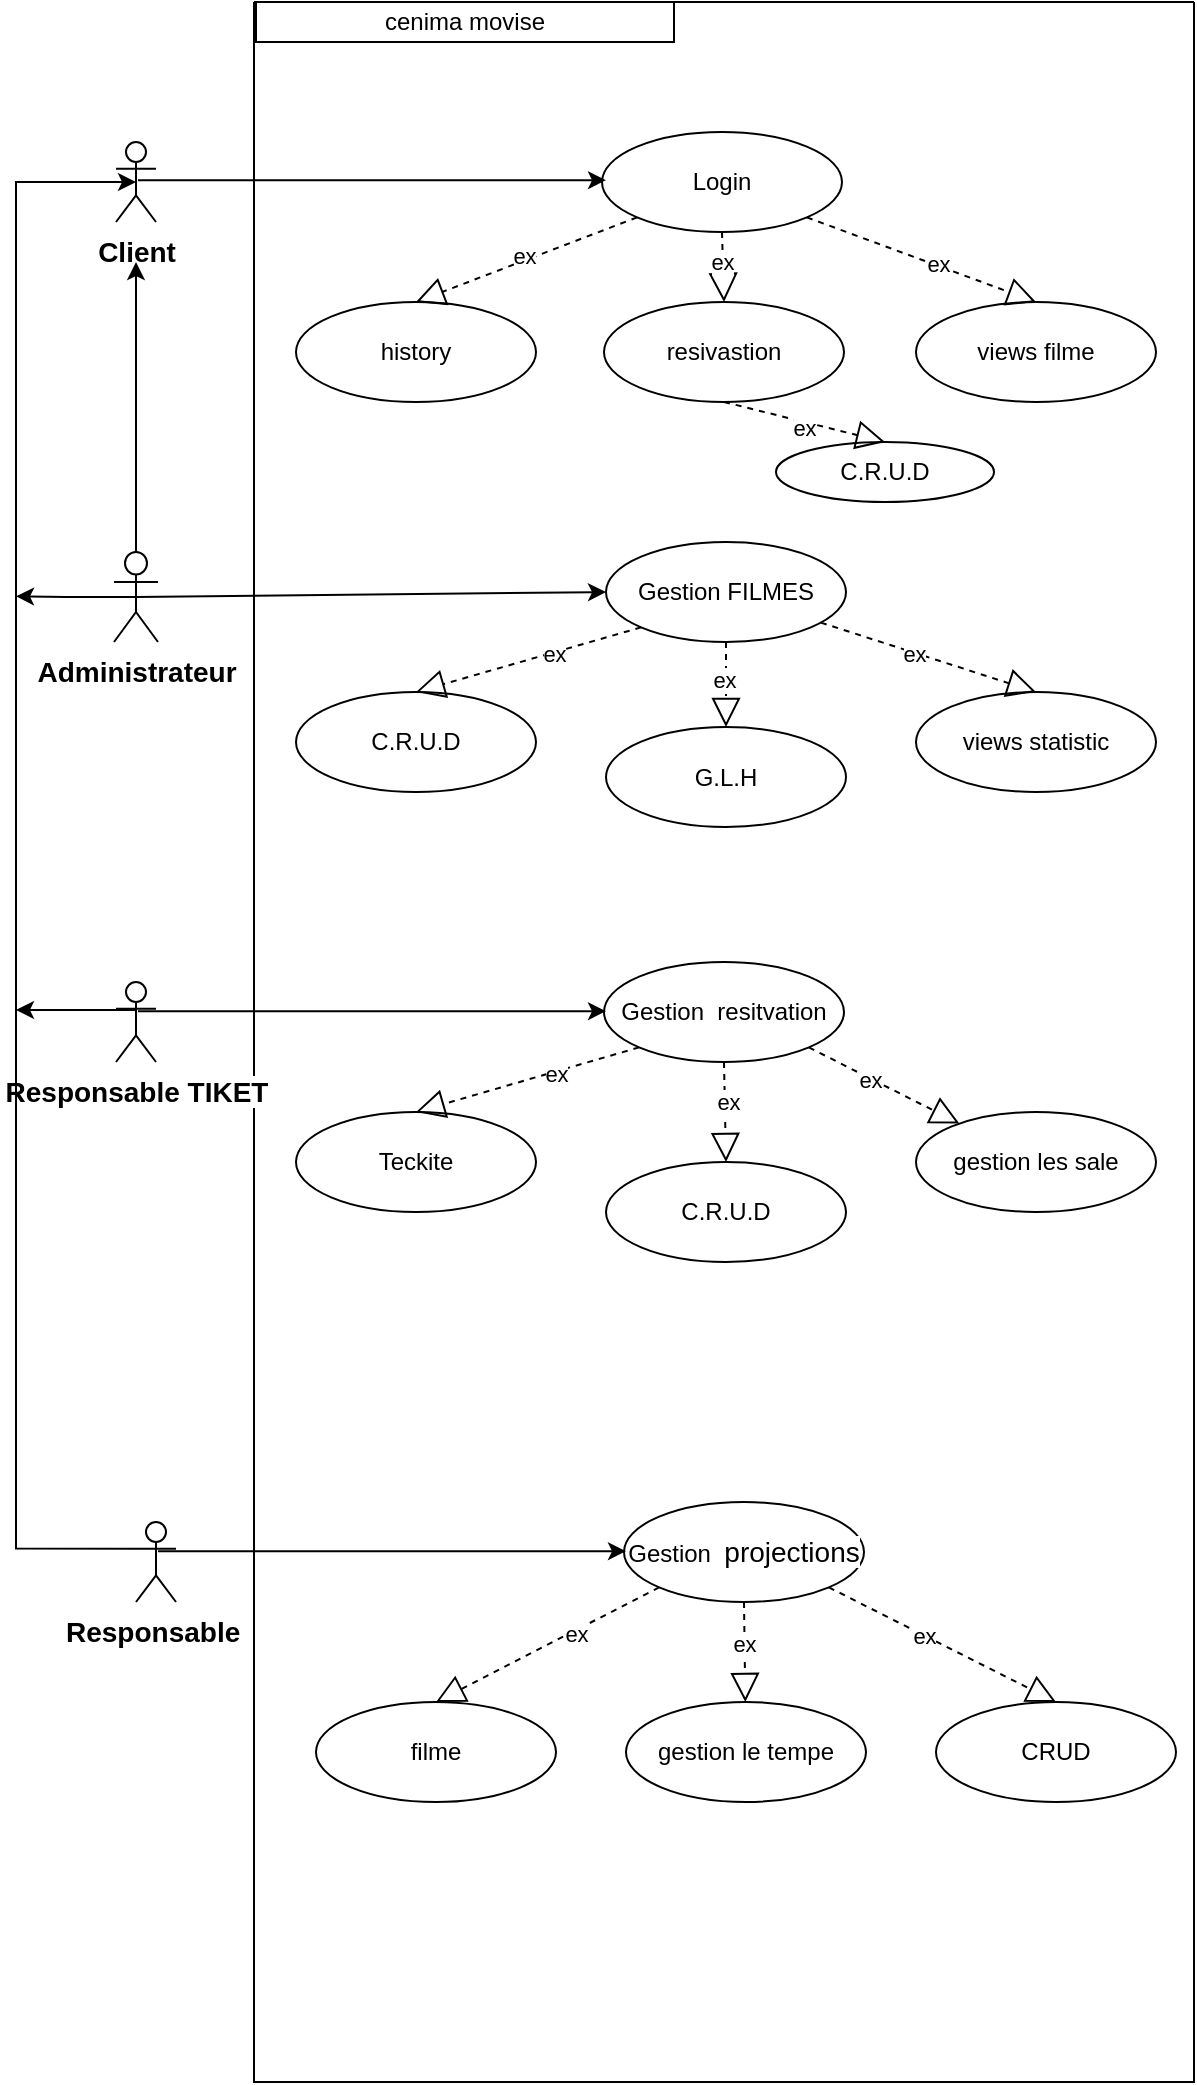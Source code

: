 <mxfile version="25.0.3">
  <diagram name="Page-1" id="5Z7TD6y85Hla6Z3G_Bds">
    <mxGraphModel dx="3970" dy="2230" grid="1" gridSize="10" guides="1" tooltips="1" connect="1" arrows="1" fold="1" page="1" pageScale="1" pageWidth="827" pageHeight="1169" math="0" shadow="0">
      <root>
        <mxCell id="0" />
        <mxCell id="1" parent="0" />
        <mxCell id="ZUvr9Le1e0FdhAUylxFs-1" value="" style="swimlane;startSize=0;" vertex="1" parent="1">
          <mxGeometry x="179" y="30" width="470" height="1040" as="geometry" />
        </mxCell>
        <mxCell id="ZUvr9Le1e0FdhAUylxFs-2" value="Login" style="ellipse;whiteSpace=wrap;html=1;" vertex="1" parent="ZUvr9Le1e0FdhAUylxFs-1">
          <mxGeometry x="174" y="65" width="120" height="50" as="geometry" />
        </mxCell>
        <mxCell id="ZUvr9Le1e0FdhAUylxFs-3" value="resivastion" style="ellipse;whiteSpace=wrap;html=1;" vertex="1" parent="ZUvr9Le1e0FdhAUylxFs-1">
          <mxGeometry x="175" y="150" width="120" height="50" as="geometry" />
        </mxCell>
        <mxCell id="ZUvr9Le1e0FdhAUylxFs-4" value="views filme" style="ellipse;whiteSpace=wrap;html=1;" vertex="1" parent="ZUvr9Le1e0FdhAUylxFs-1">
          <mxGeometry x="331" y="150" width="120" height="50" as="geometry" />
        </mxCell>
        <mxCell id="ZUvr9Le1e0FdhAUylxFs-5" value="history" style="ellipse;whiteSpace=wrap;html=1;" vertex="1" parent="ZUvr9Le1e0FdhAUylxFs-1">
          <mxGeometry x="21" y="150" width="120" height="50" as="geometry" />
        </mxCell>
        <mxCell id="ZUvr9Le1e0FdhAUylxFs-6" value="Gestion FILMES" style="ellipse;whiteSpace=wrap;html=1;" vertex="1" parent="ZUvr9Le1e0FdhAUylxFs-1">
          <mxGeometry x="176" y="270" width="120" height="50" as="geometry" />
        </mxCell>
        <mxCell id="ZUvr9Le1e0FdhAUylxFs-7" value="views statistic" style="ellipse;whiteSpace=wrap;html=1;" vertex="1" parent="ZUvr9Le1e0FdhAUylxFs-1">
          <mxGeometry x="331" y="345" width="120" height="50" as="geometry" />
        </mxCell>
        <mxCell id="ZUvr9Le1e0FdhAUylxFs-8" value="C.R.U.D" style="ellipse;whiteSpace=wrap;html=1;" vertex="1" parent="ZUvr9Le1e0FdhAUylxFs-1">
          <mxGeometry x="21" y="345" width="120" height="50" as="geometry" />
        </mxCell>
        <mxCell id="ZUvr9Le1e0FdhAUylxFs-9" style="edgeStyle=orthogonalEdgeStyle;rounded=0;orthogonalLoop=1;jettySize=auto;html=1;exitX=0.5;exitY=0.5;exitDx=0;exitDy=0;exitPerimeter=0;" edge="1" parent="ZUvr9Le1e0FdhAUylxFs-1" source="ZUvr9Le1e0FdhAUylxFs-10">
          <mxGeometry relative="1" as="geometry">
            <mxPoint x="-119" y="297.182" as="targetPoint" />
          </mxGeometry>
        </mxCell>
        <mxCell id="ZUvr9Le1e0FdhAUylxFs-10" value="&lt;span style=&quot;box-sizing: border-box; border: 0px solid; --tw-border-spacing-x: 0; --tw-border-spacing-y: 0; --tw-translate-x: 0; --tw-translate-y: 0; --tw-rotate: 0; --tw-skew-x: 0; --tw-skew-y: 0; --tw-scale-x: 1; --tw-scale-y: 1; --tw-pan-x: ; --tw-pan-y: ; --tw-pinch-zoom: ; --tw-scroll-snap-strictness: proximity; --tw-gradient-from-position: ; --tw-gradient-via-position: ; --tw-gradient-to-position: ; --tw-ordinal: ; --tw-slashed-zero: ; --tw-numeric-figure: ; --tw-numeric-spacing: ; --tw-numeric-fraction: ; --tw-ring-inset: ; --tw-ring-offset-width: 0px; --tw-ring-offset-color: #fff; --tw-ring-color: rgba(59,130,246,.5); --tw-ring-offset-shadow: 0 0 #0000; --tw-ring-shadow: 0 0 #0000; --tw-shadow: 0 0 #0000; --tw-shadow-colored: 0 0 #0000; --tw-blur: ; --tw-brightness: ; --tw-contrast: ; --tw-grayscale: ; --tw-hue-rotate: ; --tw-invert: ; --tw-saturate: ; --tw-sepia: ; --tw-drop-shadow: ; --tw-backdrop-blur: ; --tw-backdrop-brightness: ; --tw-backdrop-contrast: ; --tw-backdrop-grayscale: ; --tw-backdrop-hue-rotate: ; --tw-backdrop-invert: ; --tw-backdrop-opacity: ; --tw-backdrop-saturate: ; --tw-backdrop-sepia: ; --tw-contain-size: ; --tw-contain-layout: ; --tw-contain-paint: ; --tw-contain-style: ; font-weight: bolder; font-family: &amp;quot;Nunito Sans&amp;quot;, sans-serif; font-size: 14px; text-align: left; text-wrap-mode: wrap; background-color: rgb(255, 255, 255);&quot;&gt;Administrateur&lt;/span&gt;" style="shape=umlActor;verticalLabelPosition=bottom;verticalAlign=top;html=1;outlineConnect=0;" vertex="1" parent="ZUvr9Le1e0FdhAUylxFs-1">
          <mxGeometry x="-70" y="275" width="22" height="45" as="geometry" />
        </mxCell>
        <mxCell id="ZUvr9Le1e0FdhAUylxFs-11" value="" style="endArrow=classic;html=1;rounded=0;exitX=0.5;exitY=0.5;exitDx=0;exitDy=0;exitPerimeter=0;entryX=0;entryY=0.5;entryDx=0;entryDy=0;" edge="1" parent="ZUvr9Le1e0FdhAUylxFs-1" source="ZUvr9Le1e0FdhAUylxFs-10" target="ZUvr9Le1e0FdhAUylxFs-6">
          <mxGeometry width="50" height="50" relative="1" as="geometry">
            <mxPoint x="192" y="335" as="sourcePoint" />
            <mxPoint x="172" y="295" as="targetPoint" />
          </mxGeometry>
        </mxCell>
        <mxCell id="ZUvr9Le1e0FdhAUylxFs-12" value="Gestion&amp;nbsp; resitvation" style="ellipse;whiteSpace=wrap;html=1;" vertex="1" parent="ZUvr9Le1e0FdhAUylxFs-1">
          <mxGeometry x="175" y="480" width="120" height="50" as="geometry" />
        </mxCell>
        <mxCell id="ZUvr9Le1e0FdhAUylxFs-13" value="Teckite" style="ellipse;whiteSpace=wrap;html=1;" vertex="1" parent="ZUvr9Le1e0FdhAUylxFs-1">
          <mxGeometry x="21" y="555" width="120" height="50" as="geometry" />
        </mxCell>
        <mxCell id="ZUvr9Le1e0FdhAUylxFs-14" value="gestion les sale" style="ellipse;whiteSpace=wrap;html=1;" vertex="1" parent="ZUvr9Le1e0FdhAUylxFs-1">
          <mxGeometry x="331" y="555" width="120" height="50" as="geometry" />
        </mxCell>
        <mxCell id="ZUvr9Le1e0FdhAUylxFs-15" value="" style="endArrow=block;dashed=1;endFill=0;endSize=12;html=1;rounded=0;exitX=0;exitY=1;exitDx=0;exitDy=0;entryX=0.5;entryY=0;entryDx=0;entryDy=0;" edge="1" parent="ZUvr9Le1e0FdhAUylxFs-1" source="ZUvr9Le1e0FdhAUylxFs-2" target="ZUvr9Le1e0FdhAUylxFs-5">
          <mxGeometry width="160" relative="1" as="geometry">
            <mxPoint x="71" y="130" as="sourcePoint" />
            <mxPoint x="231" y="130" as="targetPoint" />
          </mxGeometry>
        </mxCell>
        <mxCell id="ZUvr9Le1e0FdhAUylxFs-16" value="ex" style="edgeLabel;html=1;align=center;verticalAlign=middle;resizable=0;points=[];" vertex="1" connectable="0" parent="ZUvr9Le1e0FdhAUylxFs-15">
          <mxGeometry x="0.013" y="-3" relative="1" as="geometry">
            <mxPoint as="offset" />
          </mxGeometry>
        </mxCell>
        <mxCell id="ZUvr9Le1e0FdhAUylxFs-17" value="" style="endArrow=block;dashed=1;endFill=0;endSize=12;html=1;rounded=0;exitX=0.5;exitY=1;exitDx=0;exitDy=0;entryX=0.5;entryY=0;entryDx=0;entryDy=0;" edge="1" parent="ZUvr9Le1e0FdhAUylxFs-1" source="ZUvr9Le1e0FdhAUylxFs-2" target="ZUvr9Le1e0FdhAUylxFs-3">
          <mxGeometry width="160" relative="1" as="geometry">
            <mxPoint x="203" y="118" as="sourcePoint" />
            <mxPoint x="91" y="160" as="targetPoint" />
          </mxGeometry>
        </mxCell>
        <mxCell id="ZUvr9Le1e0FdhAUylxFs-18" value="ex" style="edgeLabel;html=1;align=center;verticalAlign=middle;resizable=0;points=[];" vertex="1" connectable="0" parent="ZUvr9Le1e0FdhAUylxFs-17">
          <mxGeometry x="-0.608" y="-2" relative="1" as="geometry">
            <mxPoint x="2" y="8" as="offset" />
          </mxGeometry>
        </mxCell>
        <mxCell id="ZUvr9Le1e0FdhAUylxFs-19" value="" style="endArrow=block;dashed=1;endFill=0;endSize=12;html=1;rounded=0;exitX=1;exitY=1;exitDx=0;exitDy=0;entryX=0.5;entryY=0;entryDx=0;entryDy=0;" edge="1" parent="ZUvr9Le1e0FdhAUylxFs-1" source="ZUvr9Le1e0FdhAUylxFs-2" target="ZUvr9Le1e0FdhAUylxFs-4">
          <mxGeometry width="160" relative="1" as="geometry">
            <mxPoint x="245" y="125" as="sourcePoint" />
            <mxPoint x="245" y="160" as="targetPoint" />
          </mxGeometry>
        </mxCell>
        <mxCell id="ZUvr9Le1e0FdhAUylxFs-20" value="ex" style="edgeLabel;html=1;align=center;verticalAlign=middle;resizable=0;points=[];" vertex="1" connectable="0" parent="ZUvr9Le1e0FdhAUylxFs-19">
          <mxGeometry x="0.141" y="1" relative="1" as="geometry">
            <mxPoint as="offset" />
          </mxGeometry>
        </mxCell>
        <mxCell id="ZUvr9Le1e0FdhAUylxFs-21" value="" style="endArrow=block;dashed=1;endFill=0;endSize=12;html=1;rounded=0;exitX=0;exitY=1;exitDx=0;exitDy=0;entryX=0.5;entryY=0;entryDx=0;entryDy=0;" edge="1" parent="ZUvr9Le1e0FdhAUylxFs-1" source="ZUvr9Le1e0FdhAUylxFs-6" target="ZUvr9Le1e0FdhAUylxFs-8">
          <mxGeometry width="160" relative="1" as="geometry">
            <mxPoint x="288" y="118" as="sourcePoint" />
            <mxPoint x="401" y="160" as="targetPoint" />
          </mxGeometry>
        </mxCell>
        <mxCell id="ZUvr9Le1e0FdhAUylxFs-22" value="ex" style="edgeLabel;html=1;align=center;verticalAlign=middle;resizable=0;points=[];" vertex="1" connectable="0" parent="ZUvr9Le1e0FdhAUylxFs-21">
          <mxGeometry x="-0.223" y="1" relative="1" as="geometry">
            <mxPoint as="offset" />
          </mxGeometry>
        </mxCell>
        <mxCell id="ZUvr9Le1e0FdhAUylxFs-23" value="" style="endArrow=block;dashed=1;endFill=0;endSize=12;html=1;rounded=0;entryX=0.5;entryY=0;entryDx=0;entryDy=0;" edge="1" parent="ZUvr9Le1e0FdhAUylxFs-1" source="ZUvr9Le1e0FdhAUylxFs-6" target="ZUvr9Le1e0FdhAUylxFs-7">
          <mxGeometry width="160" relative="1" as="geometry">
            <mxPoint x="203" y="323" as="sourcePoint" />
            <mxPoint x="91" y="355" as="targetPoint" />
          </mxGeometry>
        </mxCell>
        <mxCell id="ZUvr9Le1e0FdhAUylxFs-24" value="ex" style="edgeLabel;html=1;align=center;verticalAlign=middle;resizable=0;points=[];" vertex="1" connectable="0" parent="ZUvr9Le1e0FdhAUylxFs-23">
          <mxGeometry x="-0.141" y="-1" relative="1" as="geometry">
            <mxPoint as="offset" />
          </mxGeometry>
        </mxCell>
        <mxCell id="ZUvr9Le1e0FdhAUylxFs-25" value="" style="endArrow=block;dashed=1;endFill=0;endSize=12;html=1;rounded=0;exitX=1;exitY=1;exitDx=0;exitDy=0;" edge="1" parent="ZUvr9Le1e0FdhAUylxFs-1" source="ZUvr9Le1e0FdhAUylxFs-12" target="ZUvr9Le1e0FdhAUylxFs-14">
          <mxGeometry width="160" relative="1" as="geometry">
            <mxPoint x="288" y="533" as="sourcePoint" />
            <mxPoint x="400" y="565" as="targetPoint" />
          </mxGeometry>
        </mxCell>
        <mxCell id="ZUvr9Le1e0FdhAUylxFs-26" value="ex" style="edgeLabel;html=1;align=center;verticalAlign=middle;resizable=0;points=[];" vertex="1" connectable="0" parent="ZUvr9Le1e0FdhAUylxFs-25">
          <mxGeometry x="-0.185" y="-1" relative="1" as="geometry">
            <mxPoint as="offset" />
          </mxGeometry>
        </mxCell>
        <mxCell id="ZUvr9Le1e0FdhAUylxFs-27" value="" style="endArrow=block;dashed=1;endFill=0;endSize=12;html=1;rounded=0;exitX=0;exitY=1;exitDx=0;exitDy=0;entryX=0.5;entryY=0;entryDx=0;entryDy=0;" edge="1" parent="ZUvr9Le1e0FdhAUylxFs-1" source="ZUvr9Le1e0FdhAUylxFs-12" target="ZUvr9Le1e0FdhAUylxFs-13">
          <mxGeometry width="160" relative="1" as="geometry">
            <mxPoint x="245" y="540" as="sourcePoint" />
            <mxPoint x="245" y="565" as="targetPoint" />
          </mxGeometry>
        </mxCell>
        <mxCell id="ZUvr9Le1e0FdhAUylxFs-28" value="ex" style="edgeLabel;html=1;align=center;verticalAlign=middle;resizable=0;points=[];" vertex="1" connectable="0" parent="ZUvr9Le1e0FdhAUylxFs-27">
          <mxGeometry x="-0.244" y="1" relative="1" as="geometry">
            <mxPoint as="offset" />
          </mxGeometry>
        </mxCell>
        <mxCell id="ZUvr9Le1e0FdhAUylxFs-29" value="" style="endArrow=classic;html=1;rounded=0;exitX=0.5;exitY=0.5;exitDx=0;exitDy=0;exitPerimeter=0;entryX=0;entryY=0.5;entryDx=0;entryDy=0;" edge="1" parent="ZUvr9Le1e0FdhAUylxFs-1">
          <mxGeometry width="50" height="50" relative="1" as="geometry">
            <mxPoint x="-58" y="504.6" as="sourcePoint" />
            <mxPoint x="176" y="504.6" as="targetPoint" />
          </mxGeometry>
        </mxCell>
        <mxCell id="ZUvr9Le1e0FdhAUylxFs-30" value="" style="endArrow=classic;html=1;rounded=0;exitX=0.5;exitY=0.5;exitDx=0;exitDy=0;exitPerimeter=0;entryX=0;entryY=0.5;entryDx=0;entryDy=0;" edge="1" parent="ZUvr9Le1e0FdhAUylxFs-1">
          <mxGeometry width="50" height="50" relative="1" as="geometry">
            <mxPoint x="-58" y="89.09" as="sourcePoint" />
            <mxPoint x="176" y="89.09" as="targetPoint" />
          </mxGeometry>
        </mxCell>
        <mxCell id="ZUvr9Le1e0FdhAUylxFs-31" value="cenima movise" style="rounded=0;whiteSpace=wrap;html=1;" vertex="1" parent="ZUvr9Le1e0FdhAUylxFs-1">
          <mxGeometry x="1" width="209" height="20" as="geometry" />
        </mxCell>
        <mxCell id="ZUvr9Le1e0FdhAUylxFs-32" value="Gestion&amp;nbsp;&amp;nbsp;&lt;span style=&quot;font-family: &amp;quot;Nunito Sans&amp;quot;, sans-serif; font-size: 14px; text-align: start; white-space-collapse: preserve; background-color: rgb(255, 255, 255);&quot;&gt;projections&lt;/span&gt;" style="ellipse;whiteSpace=wrap;html=1;" vertex="1" parent="ZUvr9Le1e0FdhAUylxFs-1">
          <mxGeometry x="185" y="750" width="120" height="50" as="geometry" />
        </mxCell>
        <mxCell id="ZUvr9Le1e0FdhAUylxFs-33" value="CRUD" style="ellipse;whiteSpace=wrap;html=1;" vertex="1" parent="ZUvr9Le1e0FdhAUylxFs-1">
          <mxGeometry x="341" y="850" width="120" height="50" as="geometry" />
        </mxCell>
        <mxCell id="ZUvr9Le1e0FdhAUylxFs-34" value="filme" style="ellipse;whiteSpace=wrap;html=1;" vertex="1" parent="ZUvr9Le1e0FdhAUylxFs-1">
          <mxGeometry x="31" y="850" width="120" height="50" as="geometry" />
        </mxCell>
        <mxCell id="ZUvr9Le1e0FdhAUylxFs-35" value="gestion le tempe" style="ellipse;whiteSpace=wrap;html=1;" vertex="1" parent="ZUvr9Le1e0FdhAUylxFs-1">
          <mxGeometry x="186" y="850" width="120" height="50" as="geometry" />
        </mxCell>
        <mxCell id="ZUvr9Le1e0FdhAUylxFs-36" value="" style="endArrow=block;dashed=1;endFill=0;endSize=12;html=1;rounded=0;entryX=0.5;entryY=0;entryDx=0;entryDy=0;exitX=1;exitY=1;exitDx=0;exitDy=0;" edge="1" parent="ZUvr9Le1e0FdhAUylxFs-1" source="ZUvr9Le1e0FdhAUylxFs-32" target="ZUvr9Le1e0FdhAUylxFs-33">
          <mxGeometry width="160" relative="1" as="geometry">
            <mxPoint x="304" y="590" as="sourcePoint" />
            <mxPoint x="411" y="625" as="targetPoint" />
          </mxGeometry>
        </mxCell>
        <mxCell id="ZUvr9Le1e0FdhAUylxFs-37" value="ex" style="edgeLabel;html=1;align=center;verticalAlign=middle;resizable=0;points=[];" vertex="1" connectable="0" parent="ZUvr9Le1e0FdhAUylxFs-36">
          <mxGeometry x="-0.166" relative="1" as="geometry">
            <mxPoint as="offset" />
          </mxGeometry>
        </mxCell>
        <mxCell id="ZUvr9Le1e0FdhAUylxFs-38" value="" style="endArrow=block;dashed=1;endFill=0;endSize=12;html=1;rounded=0;exitX=0.5;exitY=1;exitDx=0;exitDy=0;" edge="1" parent="ZUvr9Le1e0FdhAUylxFs-1" source="ZUvr9Le1e0FdhAUylxFs-32" target="ZUvr9Le1e0FdhAUylxFs-35">
          <mxGeometry width="160" relative="1" as="geometry">
            <mxPoint x="298" y="803" as="sourcePoint" />
            <mxPoint x="410" y="835" as="targetPoint" />
          </mxGeometry>
        </mxCell>
        <mxCell id="ZUvr9Le1e0FdhAUylxFs-39" value="ex" style="edgeLabel;html=1;align=center;verticalAlign=middle;resizable=0;points=[];" vertex="1" connectable="0" parent="ZUvr9Le1e0FdhAUylxFs-38">
          <mxGeometry x="-0.185" y="-1" relative="1" as="geometry">
            <mxPoint as="offset" />
          </mxGeometry>
        </mxCell>
        <mxCell id="ZUvr9Le1e0FdhAUylxFs-40" value="" style="endArrow=block;dashed=1;endFill=0;endSize=12;html=1;rounded=0;exitX=0;exitY=1;exitDx=0;exitDy=0;entryX=0.5;entryY=0;entryDx=0;entryDy=0;" edge="1" parent="ZUvr9Le1e0FdhAUylxFs-1" source="ZUvr9Le1e0FdhAUylxFs-32" target="ZUvr9Le1e0FdhAUylxFs-34">
          <mxGeometry width="160" relative="1" as="geometry">
            <mxPoint x="255" y="810" as="sourcePoint" />
            <mxPoint x="255" y="835" as="targetPoint" />
          </mxGeometry>
        </mxCell>
        <mxCell id="ZUvr9Le1e0FdhAUylxFs-41" value="ex" style="edgeLabel;html=1;align=center;verticalAlign=middle;resizable=0;points=[];" vertex="1" connectable="0" parent="ZUvr9Le1e0FdhAUylxFs-40">
          <mxGeometry x="-0.244" y="1" relative="1" as="geometry">
            <mxPoint as="offset" />
          </mxGeometry>
        </mxCell>
        <mxCell id="ZUvr9Le1e0FdhAUylxFs-42" value="" style="endArrow=classic;html=1;rounded=0;exitX=0.5;exitY=0.5;exitDx=0;exitDy=0;exitPerimeter=0;entryX=0;entryY=0.5;entryDx=0;entryDy=0;" edge="1" parent="ZUvr9Le1e0FdhAUylxFs-1">
          <mxGeometry width="50" height="50" relative="1" as="geometry">
            <mxPoint x="-48" y="774.6" as="sourcePoint" />
            <mxPoint x="186" y="774.6" as="targetPoint" />
          </mxGeometry>
        </mxCell>
        <mxCell id="ZUvr9Le1e0FdhAUylxFs-43" value="&lt;span style=&quot;box-sizing: border-box; border: 0px solid; --tw-border-spacing-x: 0; --tw-border-spacing-y: 0; --tw-translate-x: 0; --tw-translate-y: 0; --tw-rotate: 0; --tw-skew-x: 0; --tw-skew-y: 0; --tw-scale-x: 1; --tw-scale-y: 1; --tw-pan-x: ; --tw-pan-y: ; --tw-pinch-zoom: ; --tw-scroll-snap-strictness: proximity; --tw-gradient-from-position: ; --tw-gradient-via-position: ; --tw-gradient-to-position: ; --tw-ordinal: ; --tw-slashed-zero: ; --tw-numeric-figure: ; --tw-numeric-spacing: ; --tw-numeric-fraction: ; --tw-ring-inset: ; --tw-ring-offset-width: 0px; --tw-ring-offset-color: #fff; --tw-ring-color: rgba(59,130,246,.5); --tw-ring-offset-shadow: 0 0 #0000; --tw-ring-shadow: 0 0 #0000; --tw-shadow: 0 0 #0000; --tw-shadow-colored: 0 0 #0000; --tw-blur: ; --tw-brightness: ; --tw-contrast: ; --tw-grayscale: ; --tw-hue-rotate: ; --tw-invert: ; --tw-saturate: ; --tw-sepia: ; --tw-drop-shadow: ; --tw-backdrop-blur: ; --tw-backdrop-brightness: ; --tw-backdrop-contrast: ; --tw-backdrop-grayscale: ; --tw-backdrop-hue-rotate: ; --tw-backdrop-invert: ; --tw-backdrop-opacity: ; --tw-backdrop-saturate: ; --tw-backdrop-sepia: ; --tw-contain-size: ; --tw-contain-layout: ; --tw-contain-paint: ; --tw-contain-style: ; font-weight: bolder; font-family: &amp;quot;Nunito Sans&amp;quot;, sans-serif; font-size: 14px; text-align: left; text-wrap-mode: wrap; background-color: rgb(255, 255, 255);&quot;&gt;Responsable&amp;nbsp;&lt;/span&gt;" style="shape=umlActor;verticalLabelPosition=bottom;verticalAlign=top;html=1;outlineConnect=0;" vertex="1" parent="ZUvr9Le1e0FdhAUylxFs-1">
          <mxGeometry x="-59" y="760" width="20" height="40" as="geometry" />
        </mxCell>
        <mxCell id="ZUvr9Le1e0FdhAUylxFs-44" value="G.L.H" style="ellipse;whiteSpace=wrap;html=1;" vertex="1" parent="ZUvr9Le1e0FdhAUylxFs-1">
          <mxGeometry x="176" y="362.5" width="120" height="50" as="geometry" />
        </mxCell>
        <mxCell id="ZUvr9Le1e0FdhAUylxFs-45" value="" style="endArrow=block;dashed=1;endFill=0;endSize=12;html=1;rounded=0;entryX=0.5;entryY=0;entryDx=0;entryDy=0;exitX=0.5;exitY=1;exitDx=0;exitDy=0;" edge="1" parent="ZUvr9Le1e0FdhAUylxFs-1" source="ZUvr9Le1e0FdhAUylxFs-6" target="ZUvr9Le1e0FdhAUylxFs-44">
          <mxGeometry width="160" relative="1" as="geometry">
            <mxPoint x="211" y="320" as="sourcePoint" />
            <mxPoint x="-54" y="372.5" as="targetPoint" />
          </mxGeometry>
        </mxCell>
        <mxCell id="ZUvr9Le1e0FdhAUylxFs-46" value="ex" style="edgeLabel;html=1;align=center;verticalAlign=middle;resizable=0;points=[];" vertex="1" connectable="0" parent="ZUvr9Le1e0FdhAUylxFs-45">
          <mxGeometry x="-0.141" y="-1" relative="1" as="geometry">
            <mxPoint as="offset" />
          </mxGeometry>
        </mxCell>
        <mxCell id="ZUvr9Le1e0FdhAUylxFs-47" value="C.R.U.D" style="ellipse;whiteSpace=wrap;html=1;" vertex="1" parent="ZUvr9Le1e0FdhAUylxFs-1">
          <mxGeometry x="261" y="220" width="109" height="30" as="geometry" />
        </mxCell>
        <mxCell id="ZUvr9Le1e0FdhAUylxFs-48" value="" style="endArrow=block;dashed=1;endFill=0;endSize=12;html=1;rounded=0;exitX=0.5;exitY=1;exitDx=0;exitDy=0;entryX=0.5;entryY=0;entryDx=0;entryDy=0;" edge="1" parent="ZUvr9Le1e0FdhAUylxFs-1" source="ZUvr9Le1e0FdhAUylxFs-3" target="ZUvr9Le1e0FdhAUylxFs-47">
          <mxGeometry width="160" relative="1" as="geometry">
            <mxPoint x="312" y="200" as="sourcePoint" />
            <mxPoint x="411" y="222" as="targetPoint" />
          </mxGeometry>
        </mxCell>
        <mxCell id="ZUvr9Le1e0FdhAUylxFs-49" value="ex" style="edgeLabel;html=1;align=center;verticalAlign=middle;resizable=0;points=[];" vertex="1" connectable="0" parent="ZUvr9Le1e0FdhAUylxFs-48">
          <mxGeometry x="0.013" y="-3" relative="1" as="geometry">
            <mxPoint as="offset" />
          </mxGeometry>
        </mxCell>
        <mxCell id="ZUvr9Le1e0FdhAUylxFs-50" value="C.R.U.D" style="ellipse;whiteSpace=wrap;html=1;" vertex="1" parent="ZUvr9Le1e0FdhAUylxFs-1">
          <mxGeometry x="176" y="580" width="120" height="50" as="geometry" />
        </mxCell>
        <mxCell id="ZUvr9Le1e0FdhAUylxFs-51" value="" style="endArrow=block;dashed=1;endFill=0;endSize=12;html=1;rounded=0;exitX=0.5;exitY=1;exitDx=0;exitDy=0;entryX=0.5;entryY=0;entryDx=0;entryDy=0;" edge="1" parent="ZUvr9Le1e0FdhAUylxFs-1" source="ZUvr9Le1e0FdhAUylxFs-12" target="ZUvr9Le1e0FdhAUylxFs-50">
          <mxGeometry width="160" relative="1" as="geometry">
            <mxPoint x="331" y="555" as="sourcePoint" />
            <mxPoint x="539" y="402" as="targetPoint" />
          </mxGeometry>
        </mxCell>
        <mxCell id="ZUvr9Le1e0FdhAUylxFs-52" value="ex" style="edgeLabel;html=1;align=center;verticalAlign=middle;resizable=0;points=[];" vertex="1" connectable="0" parent="ZUvr9Le1e0FdhAUylxFs-51">
          <mxGeometry x="-0.223" y="1" relative="1" as="geometry">
            <mxPoint as="offset" />
          </mxGeometry>
        </mxCell>
        <mxCell id="ZUvr9Le1e0FdhAUylxFs-53" value="&lt;span style=&quot;box-sizing: border-box; border: 0px solid; --tw-border-spacing-x: 0; --tw-border-spacing-y: 0; --tw-translate-x: 0; --tw-translate-y: 0; --tw-rotate: 0; --tw-skew-x: 0; --tw-skew-y: 0; --tw-scale-x: 1; --tw-scale-y: 1; --tw-pan-x: ; --tw-pan-y: ; --tw-pinch-zoom: ; --tw-scroll-snap-strictness: proximity; --tw-gradient-from-position: ; --tw-gradient-via-position: ; --tw-gradient-to-position: ; --tw-ordinal: ; --tw-slashed-zero: ; --tw-numeric-figure: ; --tw-numeric-spacing: ; --tw-numeric-fraction: ; --tw-ring-inset: ; --tw-ring-offset-width: 0px; --tw-ring-offset-color: #fff; --tw-ring-color: rgba(59,130,246,.5); --tw-ring-offset-shadow: 0 0 #0000; --tw-ring-shadow: 0 0 #0000; --tw-shadow: 0 0 #0000; --tw-shadow-colored: 0 0 #0000; --tw-blur: ; --tw-brightness: ; --tw-contrast: ; --tw-grayscale: ; --tw-hue-rotate: ; --tw-invert: ; --tw-saturate: ; --tw-sepia: ; --tw-drop-shadow: ; --tw-backdrop-blur: ; --tw-backdrop-brightness: ; --tw-backdrop-contrast: ; --tw-backdrop-grayscale: ; --tw-backdrop-hue-rotate: ; --tw-backdrop-invert: ; --tw-backdrop-opacity: ; --tw-backdrop-saturate: ; --tw-backdrop-sepia: ; --tw-contain-size: ; --tw-contain-layout: ; --tw-contain-paint: ; --tw-contain-style: ; font-weight: bolder; font-family: &amp;quot;Nunito Sans&amp;quot;, sans-serif; font-size: 14px; text-align: left; text-wrap-mode: wrap; background-color: rgb(255, 255, 255);&quot;&gt;Responsable TIKET&lt;/span&gt;" style="shape=umlActor;verticalLabelPosition=bottom;verticalAlign=top;html=1;outlineConnect=0;" vertex="1" parent="1">
          <mxGeometry x="110" y="520" width="20" height="40" as="geometry" />
        </mxCell>
        <mxCell id="ZUvr9Le1e0FdhAUylxFs-54" value="&lt;span style=&quot;box-sizing: border-box; border: 0px solid; --tw-border-spacing-x: 0; --tw-border-spacing-y: 0; --tw-translate-x: 0; --tw-translate-y: 0; --tw-rotate: 0; --tw-skew-x: 0; --tw-skew-y: 0; --tw-scale-x: 1; --tw-scale-y: 1; --tw-pan-x: ; --tw-pan-y: ; --tw-pinch-zoom: ; --tw-scroll-snap-strictness: proximity; --tw-gradient-from-position: ; --tw-gradient-via-position: ; --tw-gradient-to-position: ; --tw-ordinal: ; --tw-slashed-zero: ; --tw-numeric-figure: ; --tw-numeric-spacing: ; --tw-numeric-fraction: ; --tw-ring-inset: ; --tw-ring-offset-width: 0px; --tw-ring-offset-color: #fff; --tw-ring-color: rgba(59,130,246,.5); --tw-ring-offset-shadow: 0 0 #0000; --tw-ring-shadow: 0 0 #0000; --tw-shadow: 0 0 #0000; --tw-shadow-colored: 0 0 #0000; --tw-blur: ; --tw-brightness: ; --tw-contrast: ; --tw-grayscale: ; --tw-hue-rotate: ; --tw-invert: ; --tw-saturate: ; --tw-sepia: ; --tw-drop-shadow: ; --tw-backdrop-blur: ; --tw-backdrop-brightness: ; --tw-backdrop-contrast: ; --tw-backdrop-grayscale: ; --tw-backdrop-hue-rotate: ; --tw-backdrop-invert: ; --tw-backdrop-opacity: ; --tw-backdrop-saturate: ; --tw-backdrop-sepia: ; --tw-contain-size: ; --tw-contain-layout: ; --tw-contain-paint: ; --tw-contain-style: ; font-weight: bolder; font-family: &amp;quot;Nunito Sans&amp;quot;, sans-serif; font-size: 14px; text-align: left; text-wrap-mode: wrap; background-color: rgb(255, 255, 255);&quot;&gt;Client&lt;/span&gt;" style="shape=umlActor;verticalLabelPosition=bottom;verticalAlign=top;html=1;outlineConnect=0;" vertex="1" parent="1">
          <mxGeometry x="110" y="100" width="20" height="40" as="geometry" />
        </mxCell>
        <mxCell id="ZUvr9Le1e0FdhAUylxFs-55" value="" style="endArrow=classic;html=1;rounded=0;exitX=0;exitY=0.333;exitDx=0;exitDy=0;exitPerimeter=0;edgeStyle=orthogonalEdgeStyle;entryX=0.5;entryY=0.5;entryDx=0;entryDy=0;entryPerimeter=0;" edge="1" parent="1" source="ZUvr9Le1e0FdhAUylxFs-43" target="ZUvr9Le1e0FdhAUylxFs-54">
          <mxGeometry width="50" height="50" relative="1" as="geometry">
            <mxPoint x="60" y="520" as="sourcePoint" />
            <mxPoint x="60" y="120" as="targetPoint" />
            <Array as="points">
              <mxPoint x="60" y="803" />
              <mxPoint x="60" y="120" />
            </Array>
          </mxGeometry>
        </mxCell>
        <mxCell id="ZUvr9Le1e0FdhAUylxFs-56" value="" style="endArrow=classic;html=1;rounded=0;exitX=0.5;exitY=0;exitDx=0;exitDy=0;exitPerimeter=0;" edge="1" parent="1" source="ZUvr9Le1e0FdhAUylxFs-10">
          <mxGeometry width="50" height="50" relative="1" as="geometry">
            <mxPoint x="80" y="240" as="sourcePoint" />
            <mxPoint x="120" y="160" as="targetPoint" />
          </mxGeometry>
        </mxCell>
        <mxCell id="ZUvr9Le1e0FdhAUylxFs-57" value="" style="endArrow=classic;html=1;rounded=0;" edge="1" parent="1">
          <mxGeometry width="50" height="50" relative="1" as="geometry">
            <mxPoint x="120" y="534" as="sourcePoint" />
            <mxPoint x="60" y="534" as="targetPoint" />
          </mxGeometry>
        </mxCell>
      </root>
    </mxGraphModel>
  </diagram>
</mxfile>
